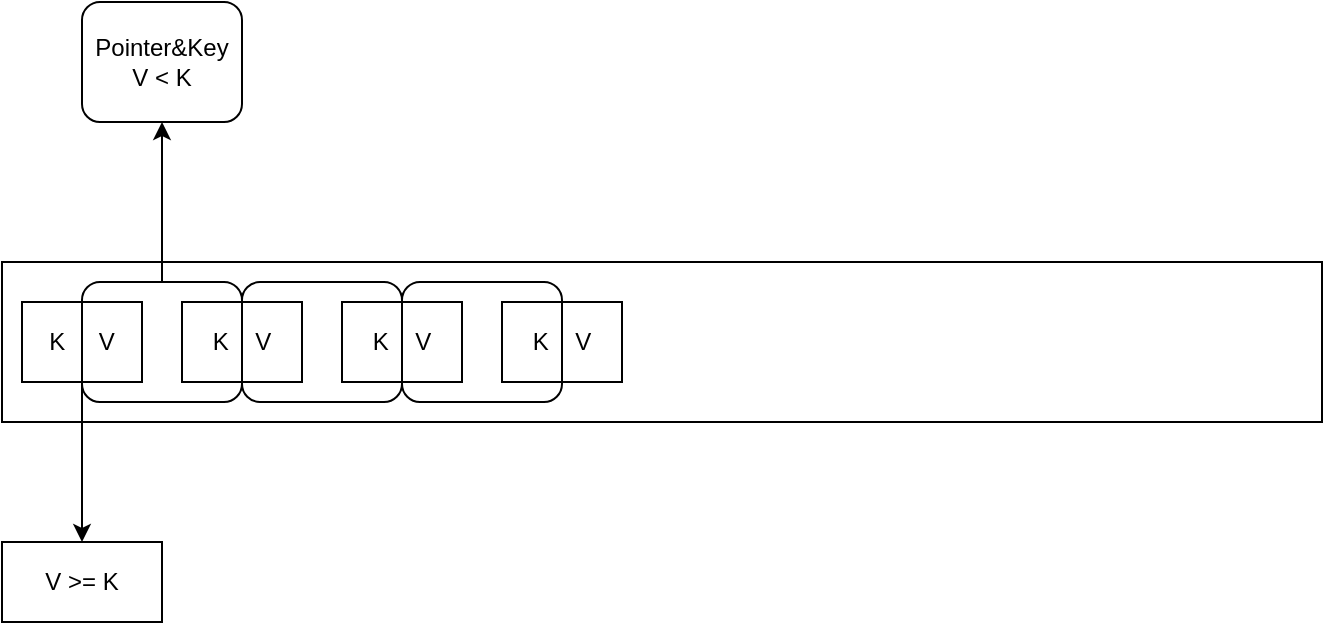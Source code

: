 <mxfile version="21.6.8" type="device">
  <diagram name="第 1 页" id="HZikUI6Vs4B1E_cT7dUW">
    <mxGraphModel dx="779" dy="482" grid="1" gridSize="10" guides="1" tooltips="1" connect="1" arrows="1" fold="1" page="1" pageScale="1" pageWidth="827" pageHeight="1169" math="0" shadow="0">
      <root>
        <mxCell id="0" />
        <mxCell id="1" parent="0" />
        <mxCell id="2mwDWn0uZFhYs7bkowW--1" value="" style="rounded=0;whiteSpace=wrap;html=1;" vertex="1" parent="1">
          <mxGeometry x="60" y="340" width="660" height="80" as="geometry" />
        </mxCell>
        <mxCell id="2mwDWn0uZFhYs7bkowW--18" value="" style="edgeStyle=orthogonalEdgeStyle;rounded=0;orthogonalLoop=1;jettySize=auto;html=1;" edge="1" parent="1" source="2mwDWn0uZFhYs7bkowW--14" target="2mwDWn0uZFhYs7bkowW--17">
          <mxGeometry relative="1" as="geometry" />
        </mxCell>
        <mxCell id="2mwDWn0uZFhYs7bkowW--14" value="" style="rounded=1;whiteSpace=wrap;html=1;" vertex="1" parent="1">
          <mxGeometry x="100" y="350" width="80" height="60" as="geometry" />
        </mxCell>
        <mxCell id="2mwDWn0uZFhYs7bkowW--21" value="" style="edgeStyle=orthogonalEdgeStyle;rounded=0;orthogonalLoop=1;jettySize=auto;html=1;" edge="1" parent="1" source="2mwDWn0uZFhYs7bkowW--2" target="2mwDWn0uZFhYs7bkowW--20">
          <mxGeometry relative="1" as="geometry" />
        </mxCell>
        <mxCell id="2mwDWn0uZFhYs7bkowW--2" value="K&amp;nbsp; &amp;nbsp; &amp;nbsp;V" style="rounded=0;whiteSpace=wrap;html=1;" vertex="1" parent="1">
          <mxGeometry x="70" y="360" width="60" height="40" as="geometry" />
        </mxCell>
        <mxCell id="2mwDWn0uZFhYs7bkowW--6" value="" style="endArrow=none;html=1;rounded=0;entryX=0.5;entryY=0;entryDx=0;entryDy=0;" edge="1" parent="1" target="2mwDWn0uZFhYs7bkowW--2">
          <mxGeometry width="50" height="50" relative="1" as="geometry">
            <mxPoint x="100" y="400" as="sourcePoint" />
            <mxPoint x="150" y="490" as="targetPoint" />
          </mxGeometry>
        </mxCell>
        <mxCell id="2mwDWn0uZFhYs7bkowW--15" value="" style="rounded=1;whiteSpace=wrap;html=1;" vertex="1" parent="1">
          <mxGeometry x="180" y="350" width="80" height="60" as="geometry" />
        </mxCell>
        <mxCell id="2mwDWn0uZFhYs7bkowW--7" value="K&amp;nbsp; &amp;nbsp; V" style="rounded=0;whiteSpace=wrap;html=1;" vertex="1" parent="1">
          <mxGeometry x="150" y="360" width="60" height="40" as="geometry" />
        </mxCell>
        <mxCell id="2mwDWn0uZFhYs7bkowW--16" value="" style="rounded=1;whiteSpace=wrap;html=1;" vertex="1" parent="1">
          <mxGeometry x="260" y="350" width="80" height="60" as="geometry" />
        </mxCell>
        <mxCell id="2mwDWn0uZFhYs7bkowW--8" value="" style="endArrow=none;html=1;rounded=0;entryX=0.5;entryY=0;entryDx=0;entryDy=0;" edge="1" parent="1" target="2mwDWn0uZFhYs7bkowW--7">
          <mxGeometry width="50" height="50" relative="1" as="geometry">
            <mxPoint x="180" y="400" as="sourcePoint" />
            <mxPoint x="230" y="490" as="targetPoint" />
          </mxGeometry>
        </mxCell>
        <mxCell id="2mwDWn0uZFhYs7bkowW--11" value="K&amp;nbsp; &amp;nbsp; V" style="rounded=0;whiteSpace=wrap;html=1;" vertex="1" parent="1">
          <mxGeometry x="310" y="360" width="60" height="40" as="geometry" />
        </mxCell>
        <mxCell id="2mwDWn0uZFhYs7bkowW--12" value="" style="endArrow=none;html=1;rounded=0;entryX=0.5;entryY=0;entryDx=0;entryDy=0;" edge="1" parent="1" target="2mwDWn0uZFhYs7bkowW--11">
          <mxGeometry width="50" height="50" relative="1" as="geometry">
            <mxPoint x="340" y="400" as="sourcePoint" />
            <mxPoint x="390" y="490" as="targetPoint" />
          </mxGeometry>
        </mxCell>
        <mxCell id="2mwDWn0uZFhYs7bkowW--9" value="K&amp;nbsp; &amp;nbsp; V" style="rounded=0;whiteSpace=wrap;html=1;" vertex="1" parent="1">
          <mxGeometry x="230" y="360" width="60" height="40" as="geometry" />
        </mxCell>
        <mxCell id="2mwDWn0uZFhYs7bkowW--10" value="" style="endArrow=none;html=1;rounded=0;entryX=0.5;entryY=0;entryDx=0;entryDy=0;" edge="1" parent="1" target="2mwDWn0uZFhYs7bkowW--9">
          <mxGeometry width="50" height="50" relative="1" as="geometry">
            <mxPoint x="260" y="400" as="sourcePoint" />
            <mxPoint x="310" y="490" as="targetPoint" />
          </mxGeometry>
        </mxCell>
        <mxCell id="2mwDWn0uZFhYs7bkowW--17" value="Pointer&amp;amp;Key&lt;br&gt;V &amp;lt; K" style="rounded=1;whiteSpace=wrap;html=1;" vertex="1" parent="1">
          <mxGeometry x="100" y="210" width="80" height="60" as="geometry" />
        </mxCell>
        <mxCell id="2mwDWn0uZFhYs7bkowW--20" value="V &amp;gt;= K" style="rounded=0;whiteSpace=wrap;html=1;" vertex="1" parent="1">
          <mxGeometry x="60" y="480" width="80" height="40" as="geometry" />
        </mxCell>
      </root>
    </mxGraphModel>
  </diagram>
</mxfile>
